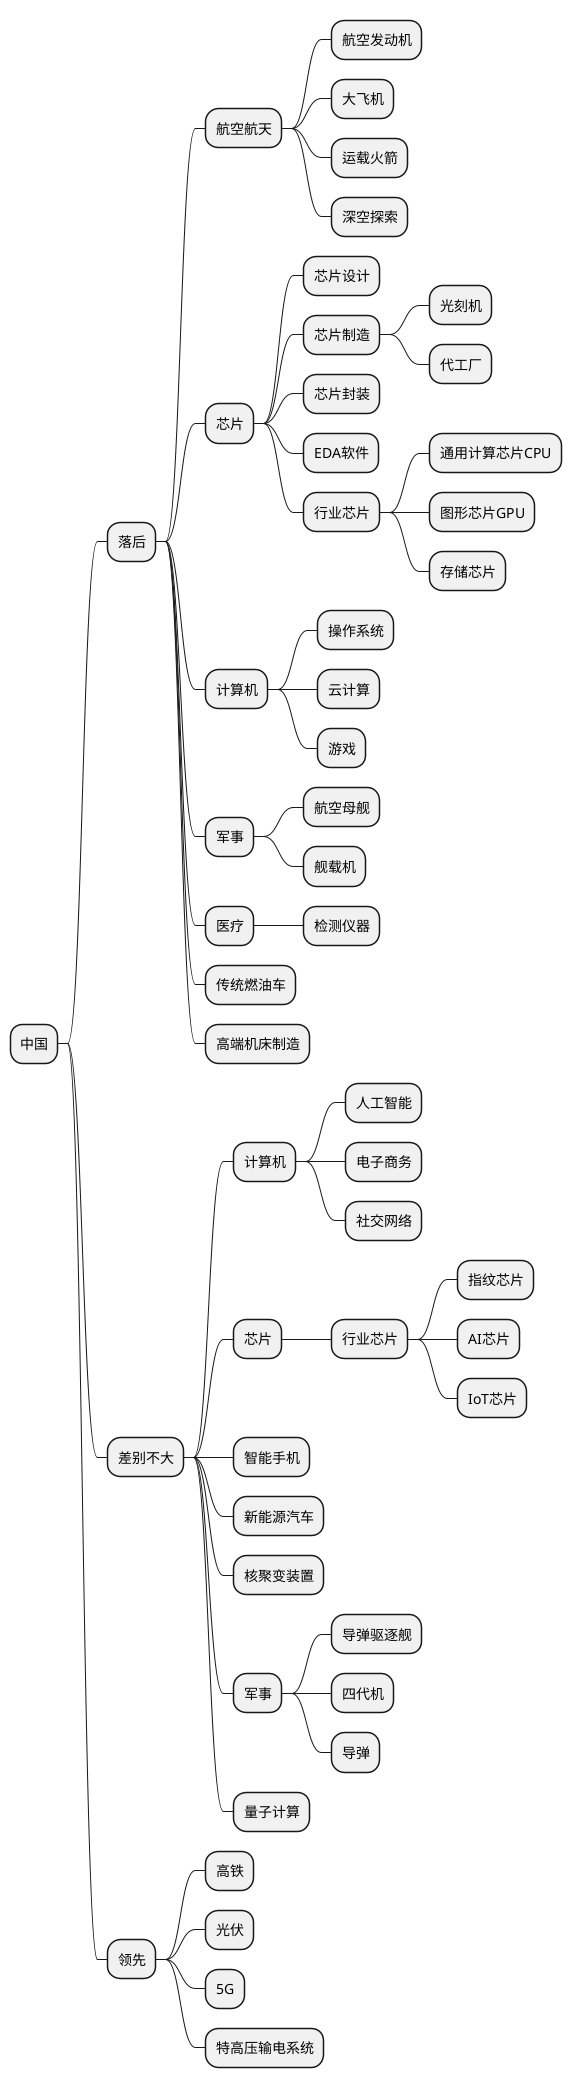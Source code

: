 @startmindmap 中国
* 中国
** 落后
*** 航空航天
**** 航空发动机
**** 大飞机
**** 运载火箭
**** 深空探索

*** 芯片
**** 芯片设计
**** 芯片制造
***** 光刻机
***** 代工厂
**** 芯片封装
**** EDA软件
**** 行业芯片
***** 通用计算芯片CPU
***** 图形芯片GPU
***** 存储芯片

*** 计算机
**** 操作系统
**** 云计算
**** 游戏
*** 军事
**** 航空母舰
**** 舰载机
*** 医疗
**** 检测仪器
*** 传统燃油车
*** 高端机床制造


** 差别不大
*** 计算机
**** 人工智能
**** 电子商务
**** 社交网络
*** 芯片
**** 行业芯片
***** 指纹芯片
***** AI芯片
***** IoT芯片
*** 智能手机
*** 新能源汽车
*** 核聚变装置
*** 军事
**** 导弹驱逐舰
**** 四代机
**** 导弹
*** 量子计算


** 领先
*** 高铁
*** 光伏
*** 5G
*** 特高压输电系统
@endmindmap